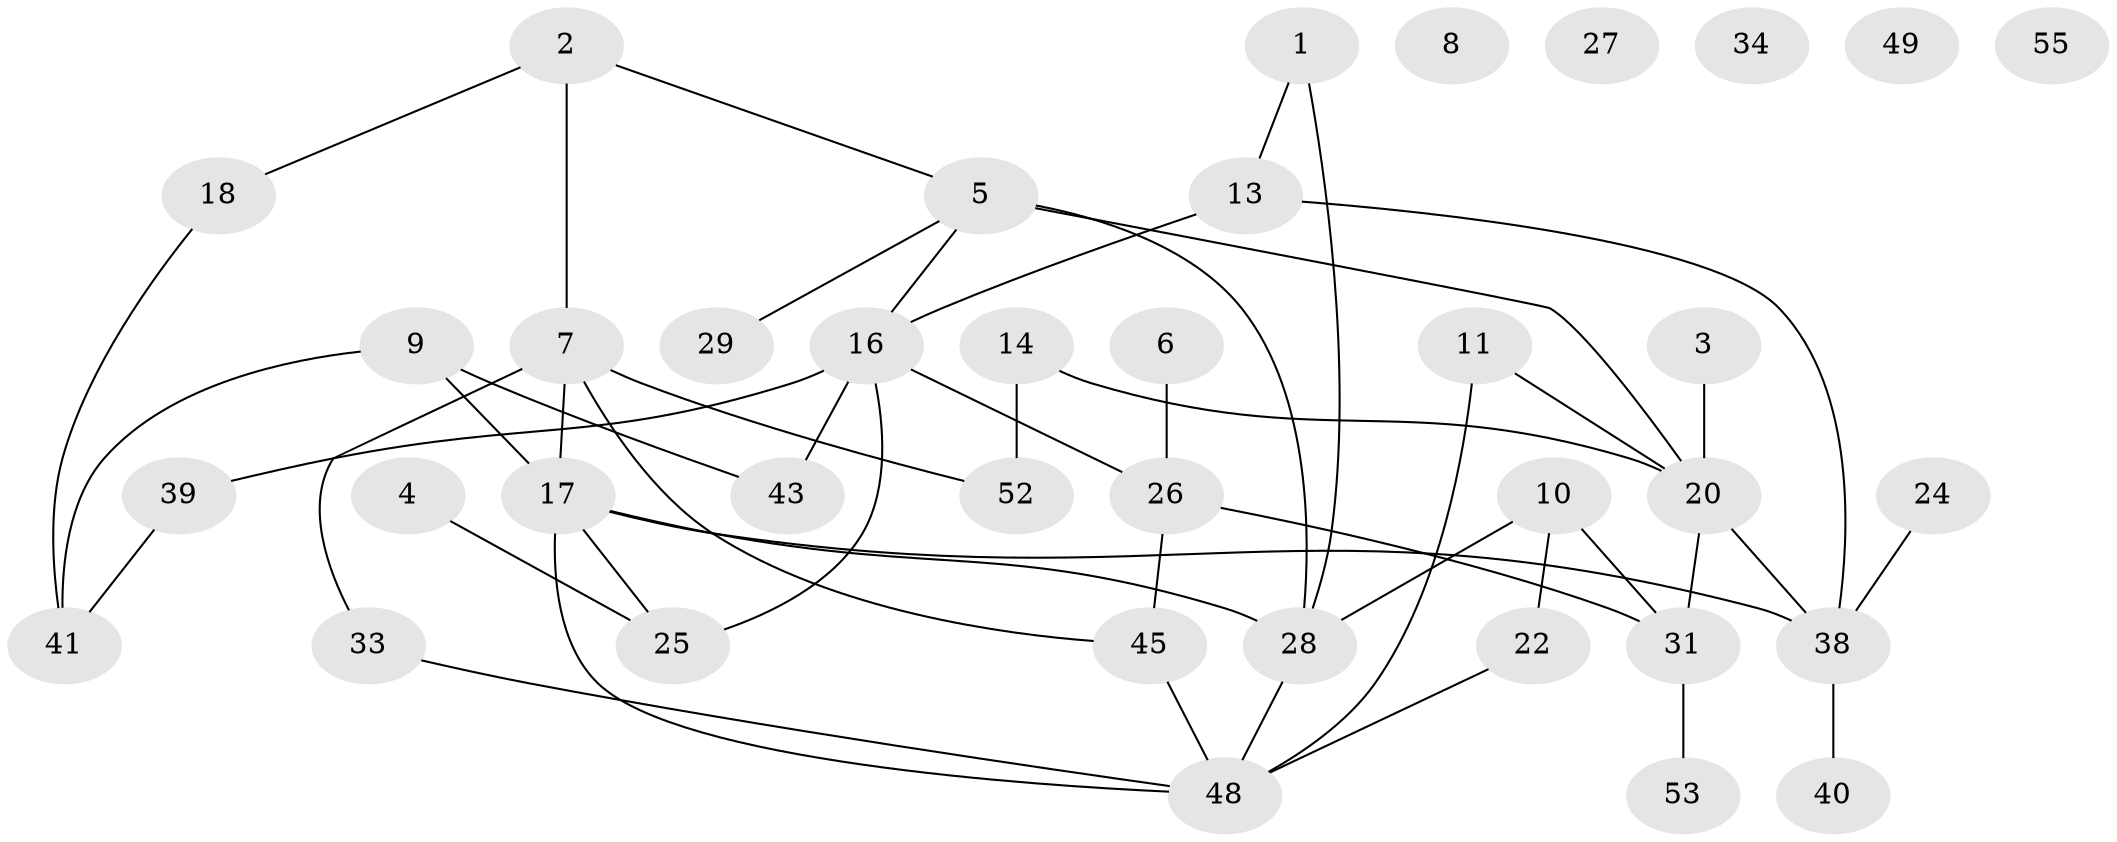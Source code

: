 // original degree distribution, {3: 0.15, 4: 0.18333333333333332, 1: 0.25, 2: 0.3, 0: 0.05, 7: 0.016666666666666666, 5: 0.05}
// Generated by graph-tools (version 1.1) at 2025/41/03/06/25 10:41:19]
// undirected, 38 vertices, 49 edges
graph export_dot {
graph [start="1"]
  node [color=gray90,style=filled];
  1 [super="+30"];
  2 [super="+36"];
  3;
  4 [super="+32"];
  5 [super="+50"];
  6;
  7 [super="+47"];
  8;
  9 [super="+15"];
  10 [super="+12"];
  11;
  13 [super="+19"];
  14 [super="+21"];
  16 [super="+51"];
  17 [super="+23"];
  18;
  20 [super="+35"];
  22;
  24;
  25 [super="+57"];
  26 [super="+60"];
  27 [super="+44"];
  28;
  29;
  31 [super="+46"];
  33 [super="+37"];
  34;
  38 [super="+42"];
  39;
  40;
  41 [super="+54"];
  43;
  45 [super="+58"];
  48 [super="+56"];
  49 [super="+59"];
  52;
  53;
  55;
  1 -- 13;
  1 -- 28;
  2 -- 18;
  2 -- 5;
  2 -- 7;
  3 -- 20;
  4 -- 25;
  5 -- 20 [weight=2];
  5 -- 29;
  5 -- 16;
  5 -- 28;
  6 -- 26;
  7 -- 52;
  7 -- 45;
  7 -- 33;
  7 -- 17;
  9 -- 17;
  9 -- 41;
  9 -- 43;
  10 -- 22;
  10 -- 28;
  10 -- 31;
  11 -- 20;
  11 -- 48;
  13 -- 16;
  13 -- 38;
  14 -- 52;
  14 -- 20;
  16 -- 25;
  16 -- 26;
  16 -- 43;
  16 -- 39;
  17 -- 25;
  17 -- 28;
  17 -- 48;
  17 -- 38;
  18 -- 41;
  20 -- 38;
  20 -- 31;
  22 -- 48;
  24 -- 38;
  26 -- 31;
  26 -- 45;
  28 -- 48;
  31 -- 53;
  33 -- 48;
  38 -- 40;
  39 -- 41;
  45 -- 48;
}
